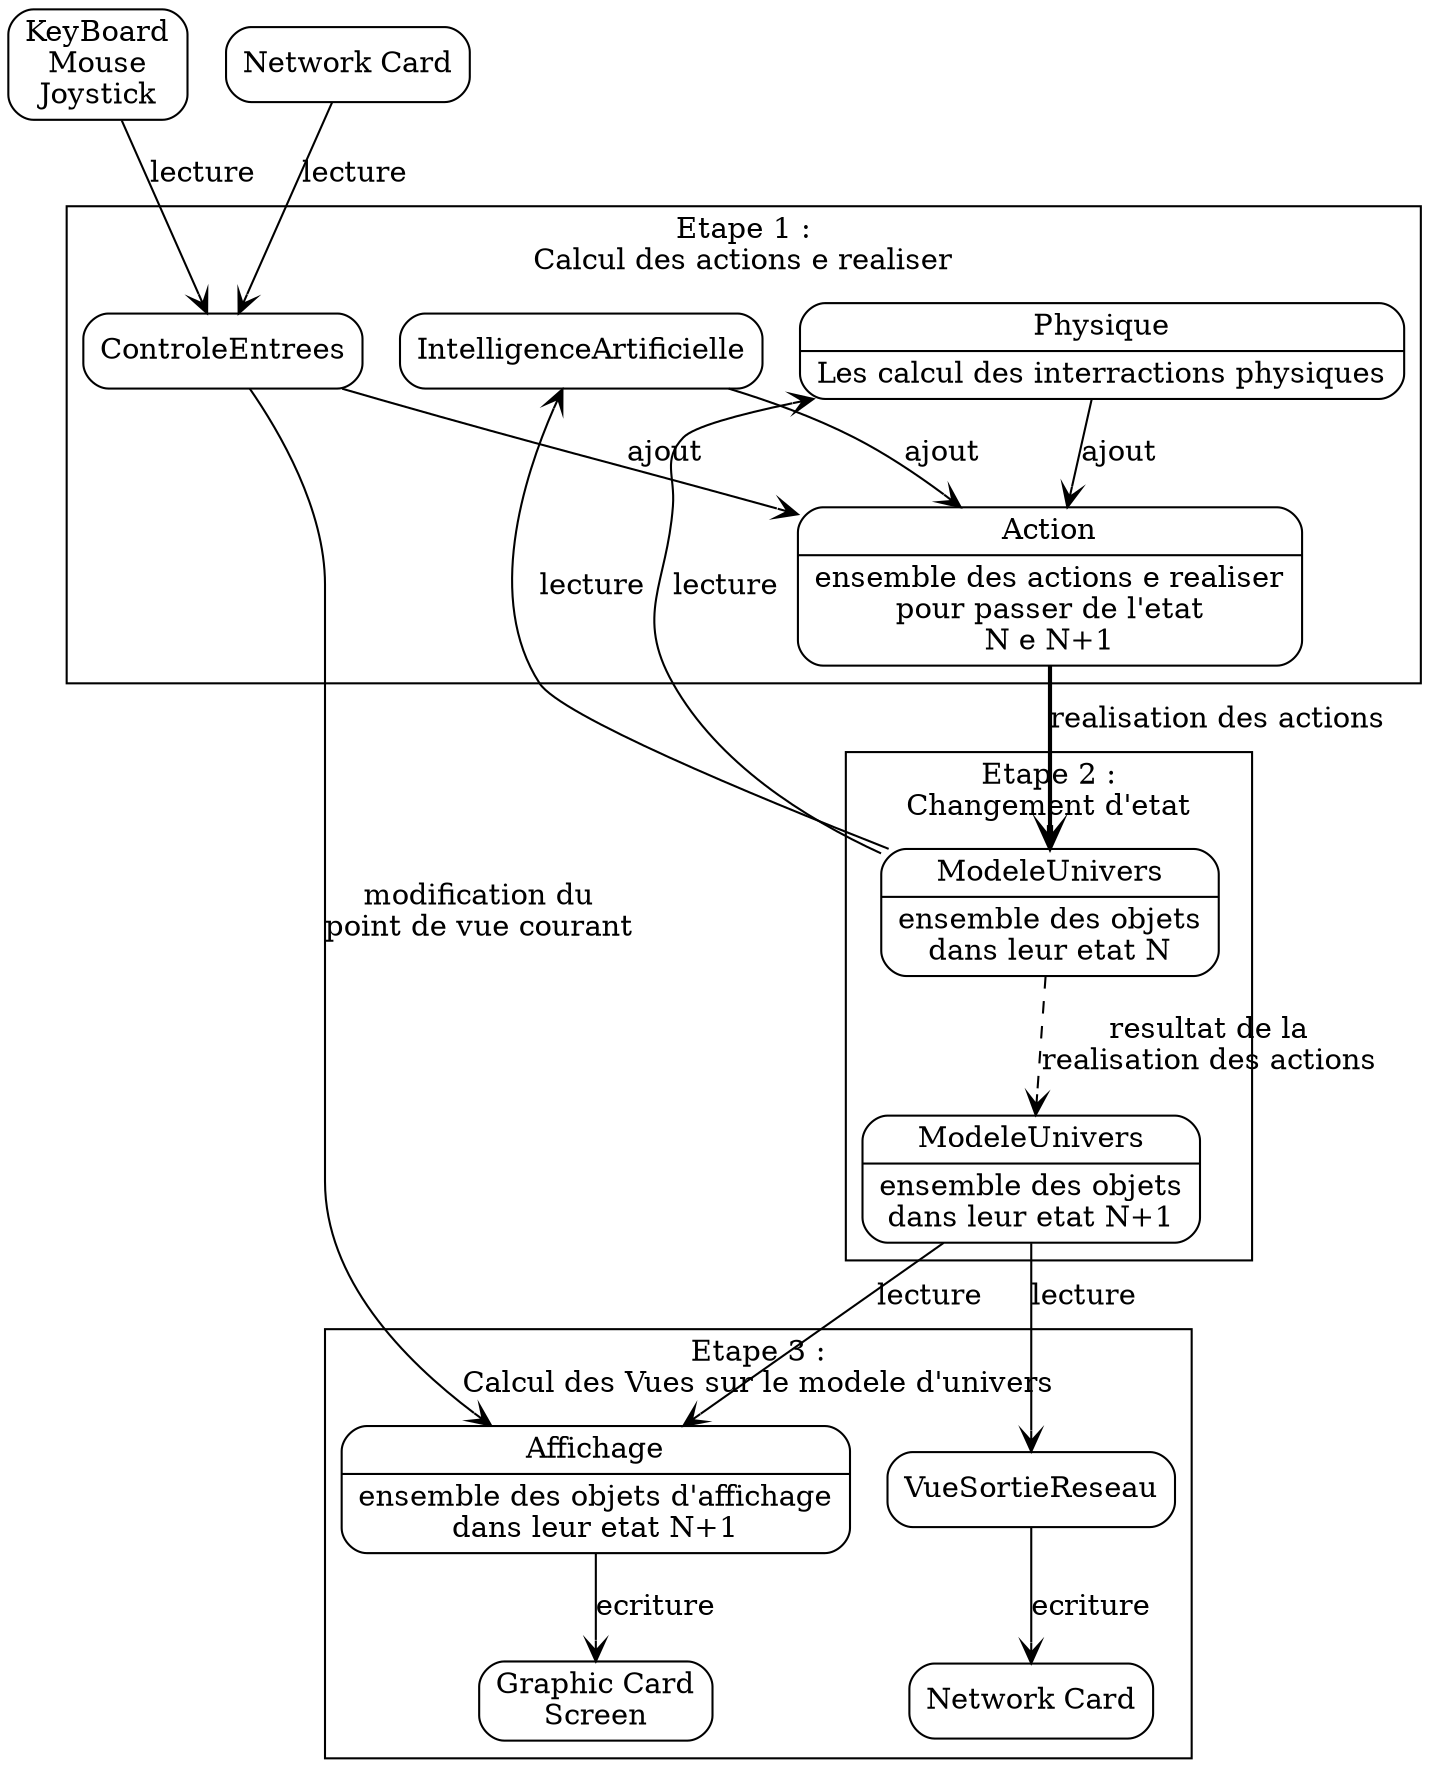 /***************************************************************************
 *   Copyright (C) 2004-2008 by Equipe Projet Univers                      *
 *   rogma.boami@free.fr                                                   *
 *                                                                         *
 *   This program is free software; you can redistribute it and/or modify  *
 *   it under the terms of the GNU General Public License as published by  *
 *   the Free Software Foundation; either version 2 of the License, or     *
 *   (at your option) any later version.                                   *
 *                                                                         *
 *   This program is distributed in the hope that it will be useful,       *
 *   but WITHOUT ANY WARRANTY; without even the implied warranty of        *
 *   MERCHANTABILITY or FITNESS FOR A PARTICULAR PURPOSE.  See the         *
 *   GNU General Public License for more details.                          *
 *                                                                         *
 *   You should have received a copy of the GNU General Public License     *
 *   along with this program; if not, write to the                         *
 *   Free Software Foundation, Inc.,                                       *
 *   59 Temple Place - Suite 330, Boston, MA  02111-1307, USA.             *
 ***************************************************************************/

/*
  General architecture for the project.
*/

digraph Architecure {
	compound=true;
    node [shape=record, style=rounded];
	EntreesLocales [label="KeyBoard\nMouse\nJoystick"];
	EntreesReseau [label="Network\ Card"];
	SortiesReseau [label="Network\ Card"];
	SortiesEcran [label="Graphic\ Card\nScreen"] ;

	ControleEntrees [label="ControleEntrees"] ;
	IntelligenceArtificielle [Label="IntelligenceArtificielle"] ;
	Physique [label="{Physique|Les\ calcul\ des\ interractions\ physiques}"];

	Actions [label="{Action|ensemble\ des\ actions\ e\ realiser\npour\ passer\ de\ l'etat\nN\ e\ N+1}"];


	ModeleEtat1 [label="{ModeleUnivers|ensemble\ des\ objets\ndans\ leur\ etat\ N}"];
	ModeleEtat2 [label="{ModeleUnivers|ensemble\ des\ objets\ndans\ leur\ etat\ N+1}"];

	VueAffichage [label="{Affichage|ensemble\ des\ objets\ d'affichage\ndans\ leur\ etat\ N+1}"];
	VueSortieReseau [label="VueSortieReseau"] ;



	subgraph cluster_CalculDeLaTransition {

		label="Etape 1 :\nCalcul des actions e realiser";

	    IntelligenceArtificielle -> Actions [label="ajout",arrowhead="open"];
		ControleEntrees -> Actions [label="ajout",arrowhead="open"];
		Physique -> Actions [label="ajout",arrowhead="open"];
	}

	subgraph cluster_Transition {		
		label="Etape 2 :\nChangement d'etat";

	    ModeleEtat1 -> ModeleEtat2 [label="resultat de la\nrealisation des actions",arrowhead="open",style=dashed];
	}
   
    
    subgraph cluster_Vue {
    	label="Etape 3 :\nCalcul des Vues sur le modele d'univers";
    	
	    VueSortieReseau -> SortiesReseau [label="ecriture",arrowhead="open"];
    	VueAffichage -> SortiesEcran [label="ecriture",arrowhead="open"];
    	
    }
    
    ModeleEtat2 -> VueAffichage [label="lecture",arrowhead="open"];
    ModeleEtat2 -> VueSortieReseau [label="lecture",arrowhead="open"];
    
	ControleEntrees -> VueAffichage [label="modification du\npoint de vue courant",arrowhead="open"];
    Actions -> ModeleEtat1 [style=bold,label="realisation\ des\ actions",arrowhead="open",weight=10];
    
  	EntreesLocales -> ControleEntrees [label="lecture",arrowhead="open"];
    EntreesReseau -> ControleEntrees [label="lecture",arrowhead="open"];

    ModeleEtat1 -> IntelligenceArtificielle [label="lecture",arrowhead="open"];
    ModeleEtat1 -> Physique [label="lecture",arrowhead="open"];
}
